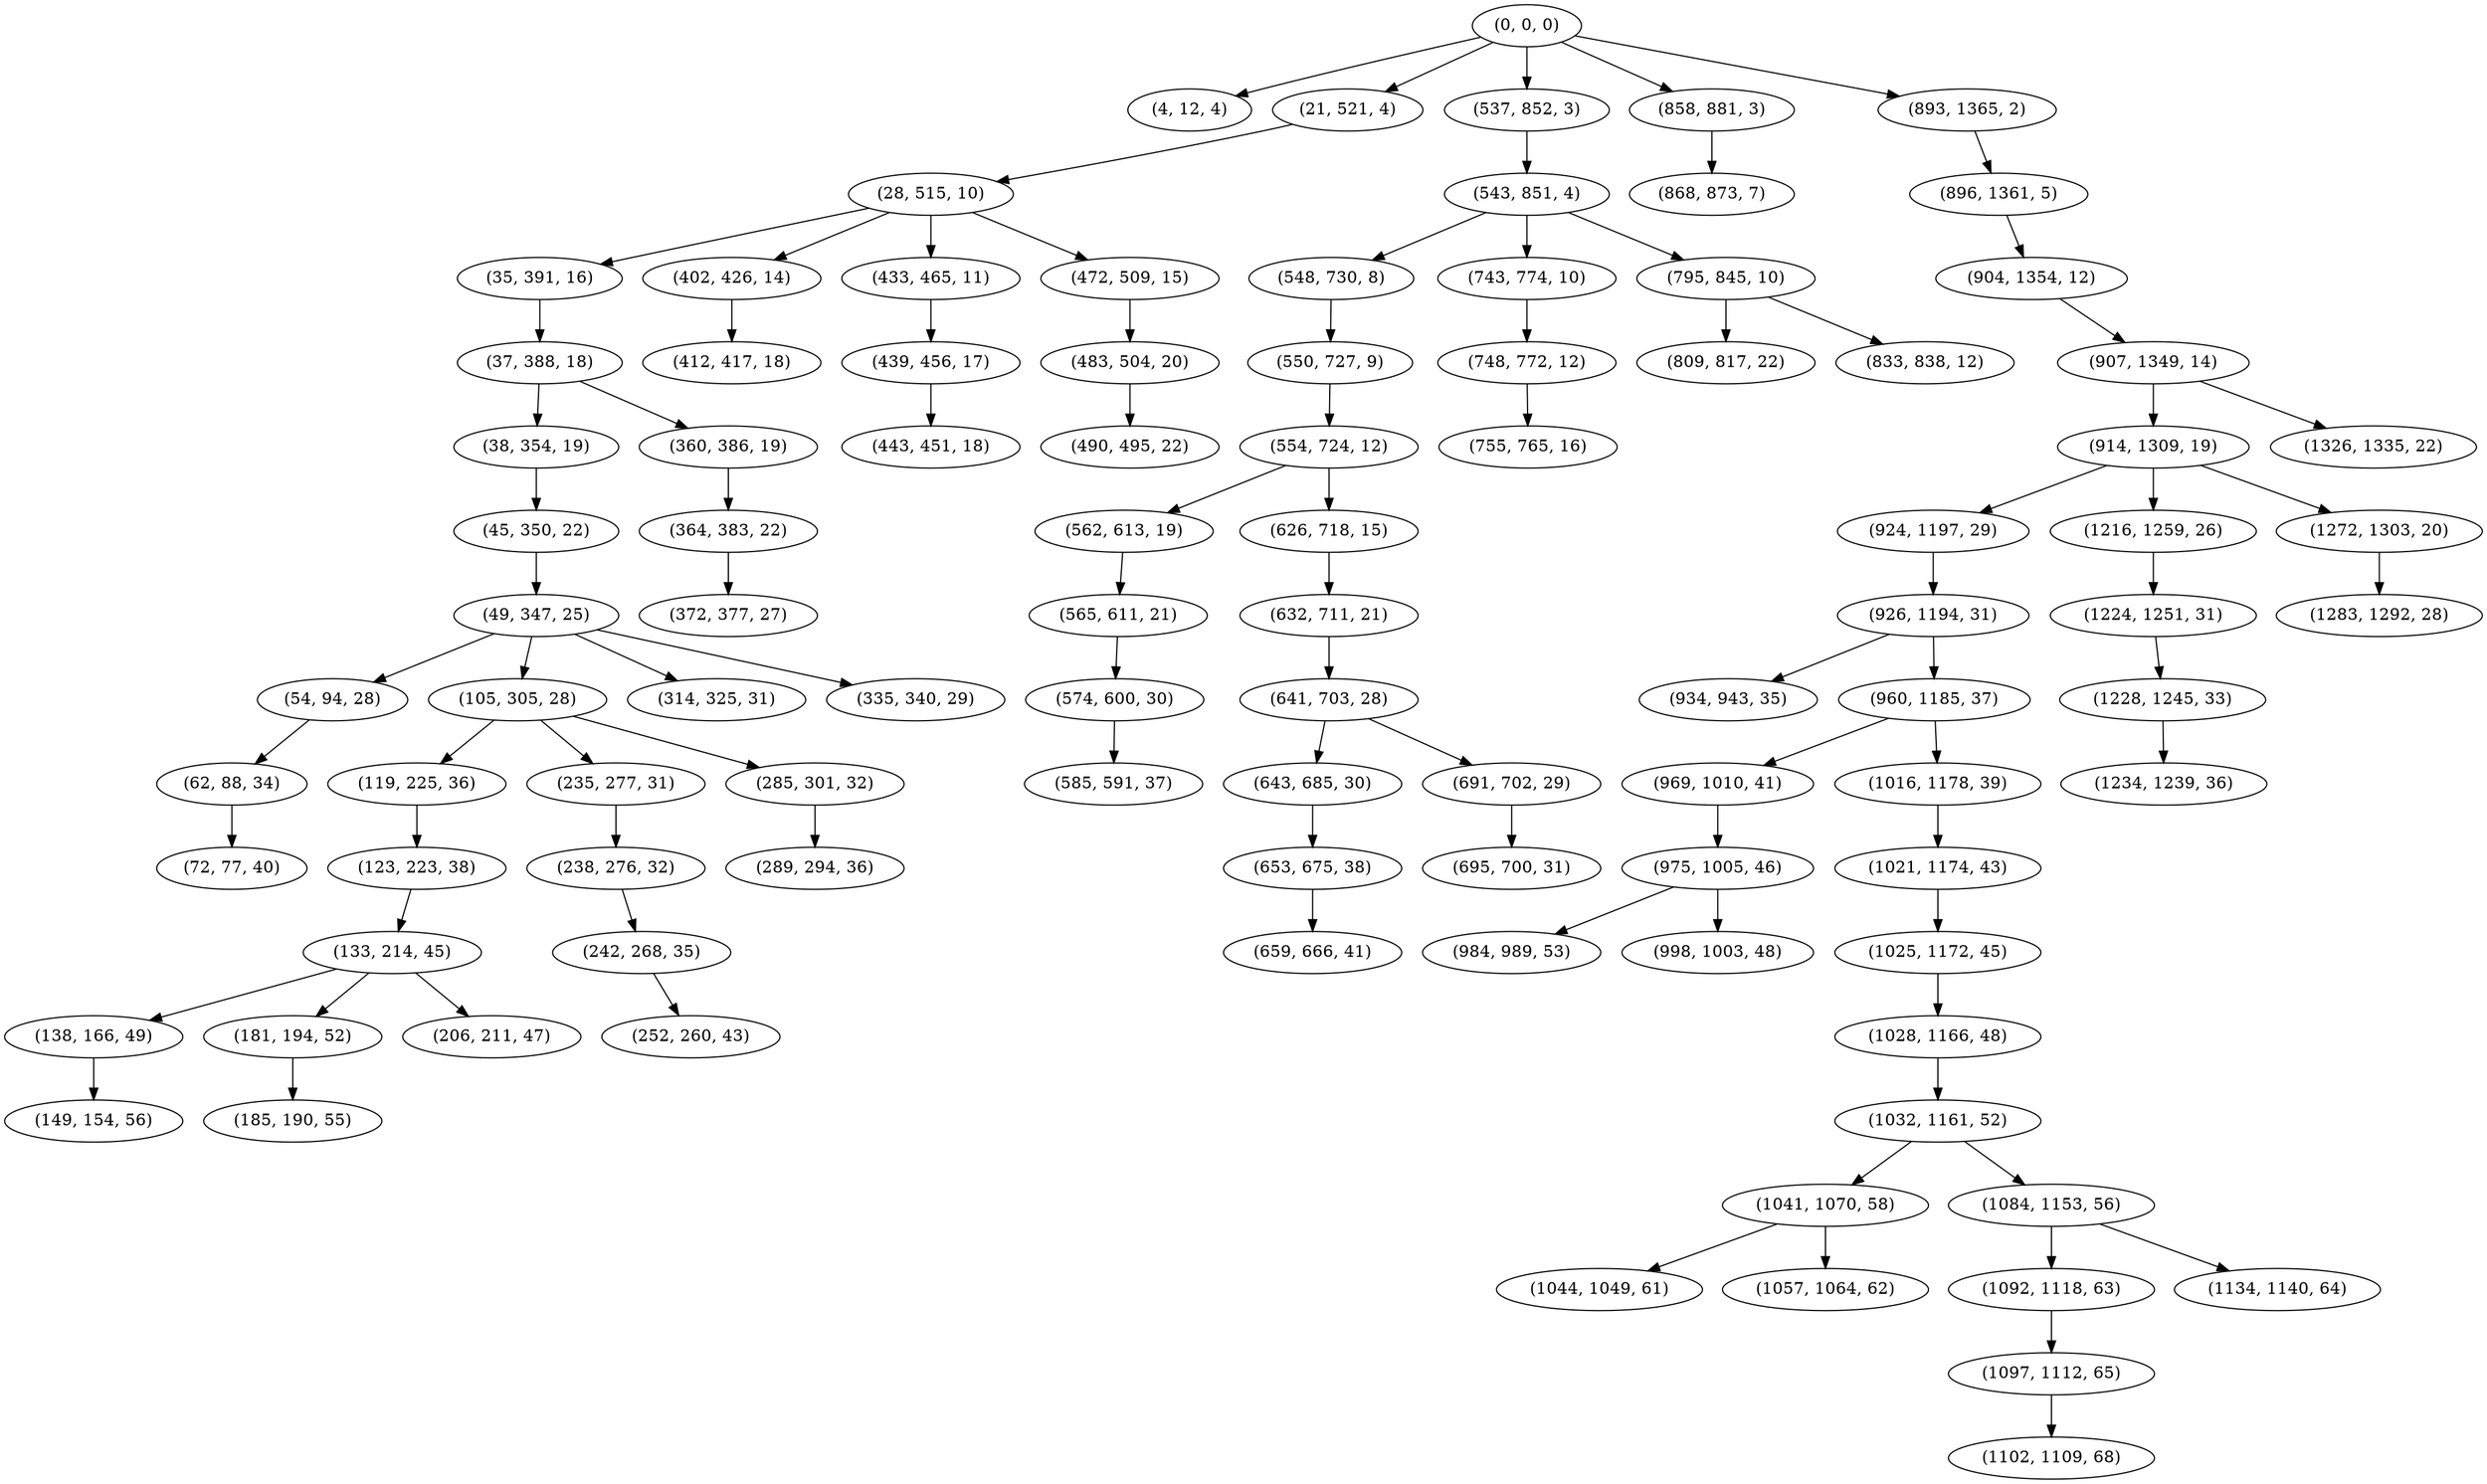 digraph tree {
    "(0, 0, 0)";
    "(4, 12, 4)";
    "(21, 521, 4)";
    "(28, 515, 10)";
    "(35, 391, 16)";
    "(37, 388, 18)";
    "(38, 354, 19)";
    "(45, 350, 22)";
    "(49, 347, 25)";
    "(54, 94, 28)";
    "(62, 88, 34)";
    "(72, 77, 40)";
    "(105, 305, 28)";
    "(119, 225, 36)";
    "(123, 223, 38)";
    "(133, 214, 45)";
    "(138, 166, 49)";
    "(149, 154, 56)";
    "(181, 194, 52)";
    "(185, 190, 55)";
    "(206, 211, 47)";
    "(235, 277, 31)";
    "(238, 276, 32)";
    "(242, 268, 35)";
    "(252, 260, 43)";
    "(285, 301, 32)";
    "(289, 294, 36)";
    "(314, 325, 31)";
    "(335, 340, 29)";
    "(360, 386, 19)";
    "(364, 383, 22)";
    "(372, 377, 27)";
    "(402, 426, 14)";
    "(412, 417, 18)";
    "(433, 465, 11)";
    "(439, 456, 17)";
    "(443, 451, 18)";
    "(472, 509, 15)";
    "(483, 504, 20)";
    "(490, 495, 22)";
    "(537, 852, 3)";
    "(543, 851, 4)";
    "(548, 730, 8)";
    "(550, 727, 9)";
    "(554, 724, 12)";
    "(562, 613, 19)";
    "(565, 611, 21)";
    "(574, 600, 30)";
    "(585, 591, 37)";
    "(626, 718, 15)";
    "(632, 711, 21)";
    "(641, 703, 28)";
    "(643, 685, 30)";
    "(653, 675, 38)";
    "(659, 666, 41)";
    "(691, 702, 29)";
    "(695, 700, 31)";
    "(743, 774, 10)";
    "(748, 772, 12)";
    "(755, 765, 16)";
    "(795, 845, 10)";
    "(809, 817, 22)";
    "(833, 838, 12)";
    "(858, 881, 3)";
    "(868, 873, 7)";
    "(893, 1365, 2)";
    "(896, 1361, 5)";
    "(904, 1354, 12)";
    "(907, 1349, 14)";
    "(914, 1309, 19)";
    "(924, 1197, 29)";
    "(926, 1194, 31)";
    "(934, 943, 35)";
    "(960, 1185, 37)";
    "(969, 1010, 41)";
    "(975, 1005, 46)";
    "(984, 989, 53)";
    "(998, 1003, 48)";
    "(1016, 1178, 39)";
    "(1021, 1174, 43)";
    "(1025, 1172, 45)";
    "(1028, 1166, 48)";
    "(1032, 1161, 52)";
    "(1041, 1070, 58)";
    "(1044, 1049, 61)";
    "(1057, 1064, 62)";
    "(1084, 1153, 56)";
    "(1092, 1118, 63)";
    "(1097, 1112, 65)";
    "(1102, 1109, 68)";
    "(1134, 1140, 64)";
    "(1216, 1259, 26)";
    "(1224, 1251, 31)";
    "(1228, 1245, 33)";
    "(1234, 1239, 36)";
    "(1272, 1303, 20)";
    "(1283, 1292, 28)";
    "(1326, 1335, 22)";
    "(0, 0, 0)" -> "(4, 12, 4)";
    "(0, 0, 0)" -> "(21, 521, 4)";
    "(0, 0, 0)" -> "(537, 852, 3)";
    "(0, 0, 0)" -> "(858, 881, 3)";
    "(0, 0, 0)" -> "(893, 1365, 2)";
    "(21, 521, 4)" -> "(28, 515, 10)";
    "(28, 515, 10)" -> "(35, 391, 16)";
    "(28, 515, 10)" -> "(402, 426, 14)";
    "(28, 515, 10)" -> "(433, 465, 11)";
    "(28, 515, 10)" -> "(472, 509, 15)";
    "(35, 391, 16)" -> "(37, 388, 18)";
    "(37, 388, 18)" -> "(38, 354, 19)";
    "(37, 388, 18)" -> "(360, 386, 19)";
    "(38, 354, 19)" -> "(45, 350, 22)";
    "(45, 350, 22)" -> "(49, 347, 25)";
    "(49, 347, 25)" -> "(54, 94, 28)";
    "(49, 347, 25)" -> "(105, 305, 28)";
    "(49, 347, 25)" -> "(314, 325, 31)";
    "(49, 347, 25)" -> "(335, 340, 29)";
    "(54, 94, 28)" -> "(62, 88, 34)";
    "(62, 88, 34)" -> "(72, 77, 40)";
    "(105, 305, 28)" -> "(119, 225, 36)";
    "(105, 305, 28)" -> "(235, 277, 31)";
    "(105, 305, 28)" -> "(285, 301, 32)";
    "(119, 225, 36)" -> "(123, 223, 38)";
    "(123, 223, 38)" -> "(133, 214, 45)";
    "(133, 214, 45)" -> "(138, 166, 49)";
    "(133, 214, 45)" -> "(181, 194, 52)";
    "(133, 214, 45)" -> "(206, 211, 47)";
    "(138, 166, 49)" -> "(149, 154, 56)";
    "(181, 194, 52)" -> "(185, 190, 55)";
    "(235, 277, 31)" -> "(238, 276, 32)";
    "(238, 276, 32)" -> "(242, 268, 35)";
    "(242, 268, 35)" -> "(252, 260, 43)";
    "(285, 301, 32)" -> "(289, 294, 36)";
    "(360, 386, 19)" -> "(364, 383, 22)";
    "(364, 383, 22)" -> "(372, 377, 27)";
    "(402, 426, 14)" -> "(412, 417, 18)";
    "(433, 465, 11)" -> "(439, 456, 17)";
    "(439, 456, 17)" -> "(443, 451, 18)";
    "(472, 509, 15)" -> "(483, 504, 20)";
    "(483, 504, 20)" -> "(490, 495, 22)";
    "(537, 852, 3)" -> "(543, 851, 4)";
    "(543, 851, 4)" -> "(548, 730, 8)";
    "(543, 851, 4)" -> "(743, 774, 10)";
    "(543, 851, 4)" -> "(795, 845, 10)";
    "(548, 730, 8)" -> "(550, 727, 9)";
    "(550, 727, 9)" -> "(554, 724, 12)";
    "(554, 724, 12)" -> "(562, 613, 19)";
    "(554, 724, 12)" -> "(626, 718, 15)";
    "(562, 613, 19)" -> "(565, 611, 21)";
    "(565, 611, 21)" -> "(574, 600, 30)";
    "(574, 600, 30)" -> "(585, 591, 37)";
    "(626, 718, 15)" -> "(632, 711, 21)";
    "(632, 711, 21)" -> "(641, 703, 28)";
    "(641, 703, 28)" -> "(643, 685, 30)";
    "(641, 703, 28)" -> "(691, 702, 29)";
    "(643, 685, 30)" -> "(653, 675, 38)";
    "(653, 675, 38)" -> "(659, 666, 41)";
    "(691, 702, 29)" -> "(695, 700, 31)";
    "(743, 774, 10)" -> "(748, 772, 12)";
    "(748, 772, 12)" -> "(755, 765, 16)";
    "(795, 845, 10)" -> "(809, 817, 22)";
    "(795, 845, 10)" -> "(833, 838, 12)";
    "(858, 881, 3)" -> "(868, 873, 7)";
    "(893, 1365, 2)" -> "(896, 1361, 5)";
    "(896, 1361, 5)" -> "(904, 1354, 12)";
    "(904, 1354, 12)" -> "(907, 1349, 14)";
    "(907, 1349, 14)" -> "(914, 1309, 19)";
    "(907, 1349, 14)" -> "(1326, 1335, 22)";
    "(914, 1309, 19)" -> "(924, 1197, 29)";
    "(914, 1309, 19)" -> "(1216, 1259, 26)";
    "(914, 1309, 19)" -> "(1272, 1303, 20)";
    "(924, 1197, 29)" -> "(926, 1194, 31)";
    "(926, 1194, 31)" -> "(934, 943, 35)";
    "(926, 1194, 31)" -> "(960, 1185, 37)";
    "(960, 1185, 37)" -> "(969, 1010, 41)";
    "(960, 1185, 37)" -> "(1016, 1178, 39)";
    "(969, 1010, 41)" -> "(975, 1005, 46)";
    "(975, 1005, 46)" -> "(984, 989, 53)";
    "(975, 1005, 46)" -> "(998, 1003, 48)";
    "(1016, 1178, 39)" -> "(1021, 1174, 43)";
    "(1021, 1174, 43)" -> "(1025, 1172, 45)";
    "(1025, 1172, 45)" -> "(1028, 1166, 48)";
    "(1028, 1166, 48)" -> "(1032, 1161, 52)";
    "(1032, 1161, 52)" -> "(1041, 1070, 58)";
    "(1032, 1161, 52)" -> "(1084, 1153, 56)";
    "(1041, 1070, 58)" -> "(1044, 1049, 61)";
    "(1041, 1070, 58)" -> "(1057, 1064, 62)";
    "(1084, 1153, 56)" -> "(1092, 1118, 63)";
    "(1084, 1153, 56)" -> "(1134, 1140, 64)";
    "(1092, 1118, 63)" -> "(1097, 1112, 65)";
    "(1097, 1112, 65)" -> "(1102, 1109, 68)";
    "(1216, 1259, 26)" -> "(1224, 1251, 31)";
    "(1224, 1251, 31)" -> "(1228, 1245, 33)";
    "(1228, 1245, 33)" -> "(1234, 1239, 36)";
    "(1272, 1303, 20)" -> "(1283, 1292, 28)";
}
